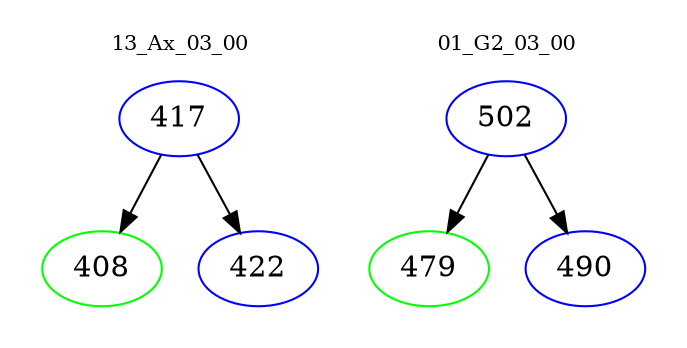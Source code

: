 digraph{
subgraph cluster_0 {
color = white
label = "13_Ax_03_00";
fontsize=10;
T0_417 [label="417", color="blue"]
T0_417 -> T0_408 [color="black"]
T0_408 [label="408", color="green"]
T0_417 -> T0_422 [color="black"]
T0_422 [label="422", color="blue"]
}
subgraph cluster_1 {
color = white
label = "01_G2_03_00";
fontsize=10;
T1_502 [label="502", color="blue"]
T1_502 -> T1_479 [color="black"]
T1_479 [label="479", color="green"]
T1_502 -> T1_490 [color="black"]
T1_490 [label="490", color="blue"]
}
}
